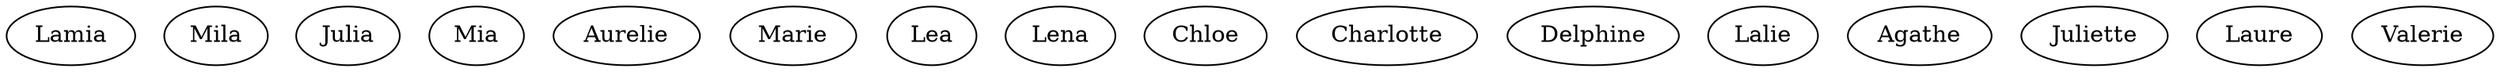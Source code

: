 strict digraph G {
  Lamia;
  Mila;
  Julia;
  Mia;
  Aurelie;
  Aurelie;
  Marie;
  Lea;
  Lena;
  Julia;
  Lamia;
  Chloe;
  Mia;
  Aurelie;
  Charlotte;
  Delphine;
  Lalie;
  Agathe;
  Juliette;
  Laure;
  Valerie;
  Marie;
  Charlotte;
}
